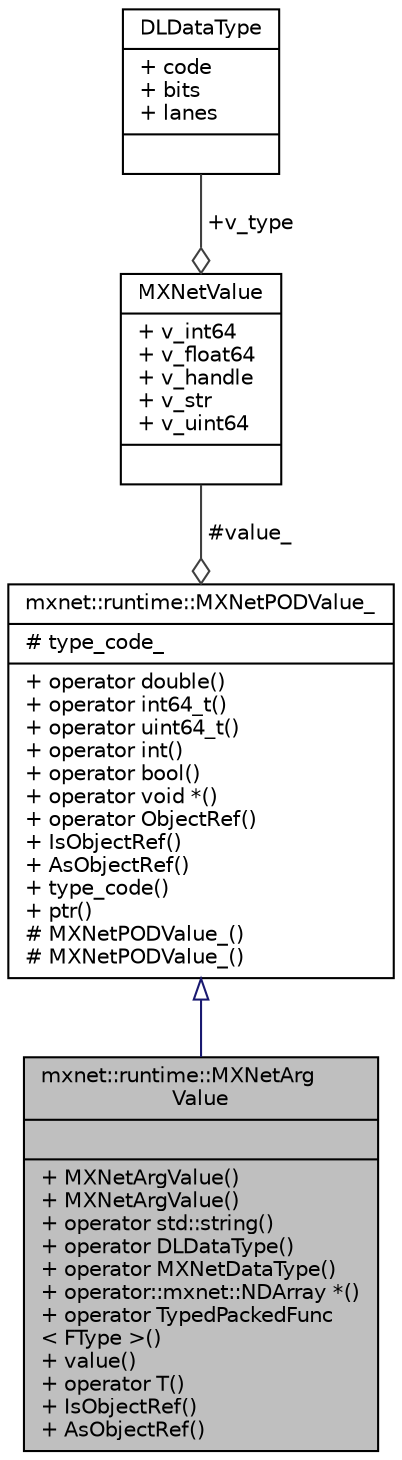 digraph "mxnet::runtime::MXNetArgValue"
{
 // LATEX_PDF_SIZE
  edge [fontname="Helvetica",fontsize="10",labelfontname="Helvetica",labelfontsize="10"];
  node [fontname="Helvetica",fontsize="10",shape=record];
  Node1 [label="{mxnet::runtime::MXNetArg\lValue\n||+ MXNetArgValue()\l+ MXNetArgValue()\l+ operator std::string()\l+ operator DLDataType()\l+ operator MXNetDataType()\l+ operator::mxnet::NDArray *()\l+ operator TypedPackedFunc\l\< FType \>()\l+ value()\l+ operator T()\l+ IsObjectRef()\l+ AsObjectRef()\l}",height=0.2,width=0.4,color="black", fillcolor="grey75", style="filled", fontcolor="black",tooltip="A single argument value to PackedFunc. Containing both type_code and MXNetValue."];
  Node2 -> Node1 [dir="back",color="midnightblue",fontsize="10",style="solid",arrowtail="onormal",fontname="Helvetica"];
  Node2 [label="{mxnet::runtime::MXNetPODValue_\n|# type_code_\l|+ operator double()\l+ operator int64_t()\l+ operator uint64_t()\l+ operator int()\l+ operator bool()\l+ operator void *()\l+ operator ObjectRef()\l+ IsObjectRef()\l+ AsObjectRef()\l+ type_code()\l+ ptr()\l# MXNetPODValue_()\l# MXNetPODValue_()\l}",height=0.2,width=0.4,color="black", fillcolor="white", style="filled",URL="$classmxnet_1_1runtime_1_1MXNetPODValue__.html",tooltip="Internal base class to handle conversion to POD values."];
  Node3 -> Node2 [color="grey25",fontsize="10",style="solid",label=" #value_" ,arrowhead="odiamond",fontname="Helvetica"];
  Node3 [label="{MXNetValue\n|+ v_int64\l+ v_float64\l+ v_handle\l+ v_str\l+ v_uint64\l|}",height=0.2,width=0.4,color="black", fillcolor="white", style="filled",URL="$unionMXNetValue.html",tooltip="Union type of values being passed through API and function calls."];
  Node4 -> Node3 [color="grey25",fontsize="10",style="solid",label=" +v_type" ,arrowhead="odiamond",fontname="Helvetica"];
  Node4 [label="{DLDataType\n|+ code\l+ bits\l+ lanes\l|}",height=0.2,width=0.4,color="black", fillcolor="white", style="filled",URL="$structDLDataType.html",tooltip="The data type the tensor can hold."];
}
